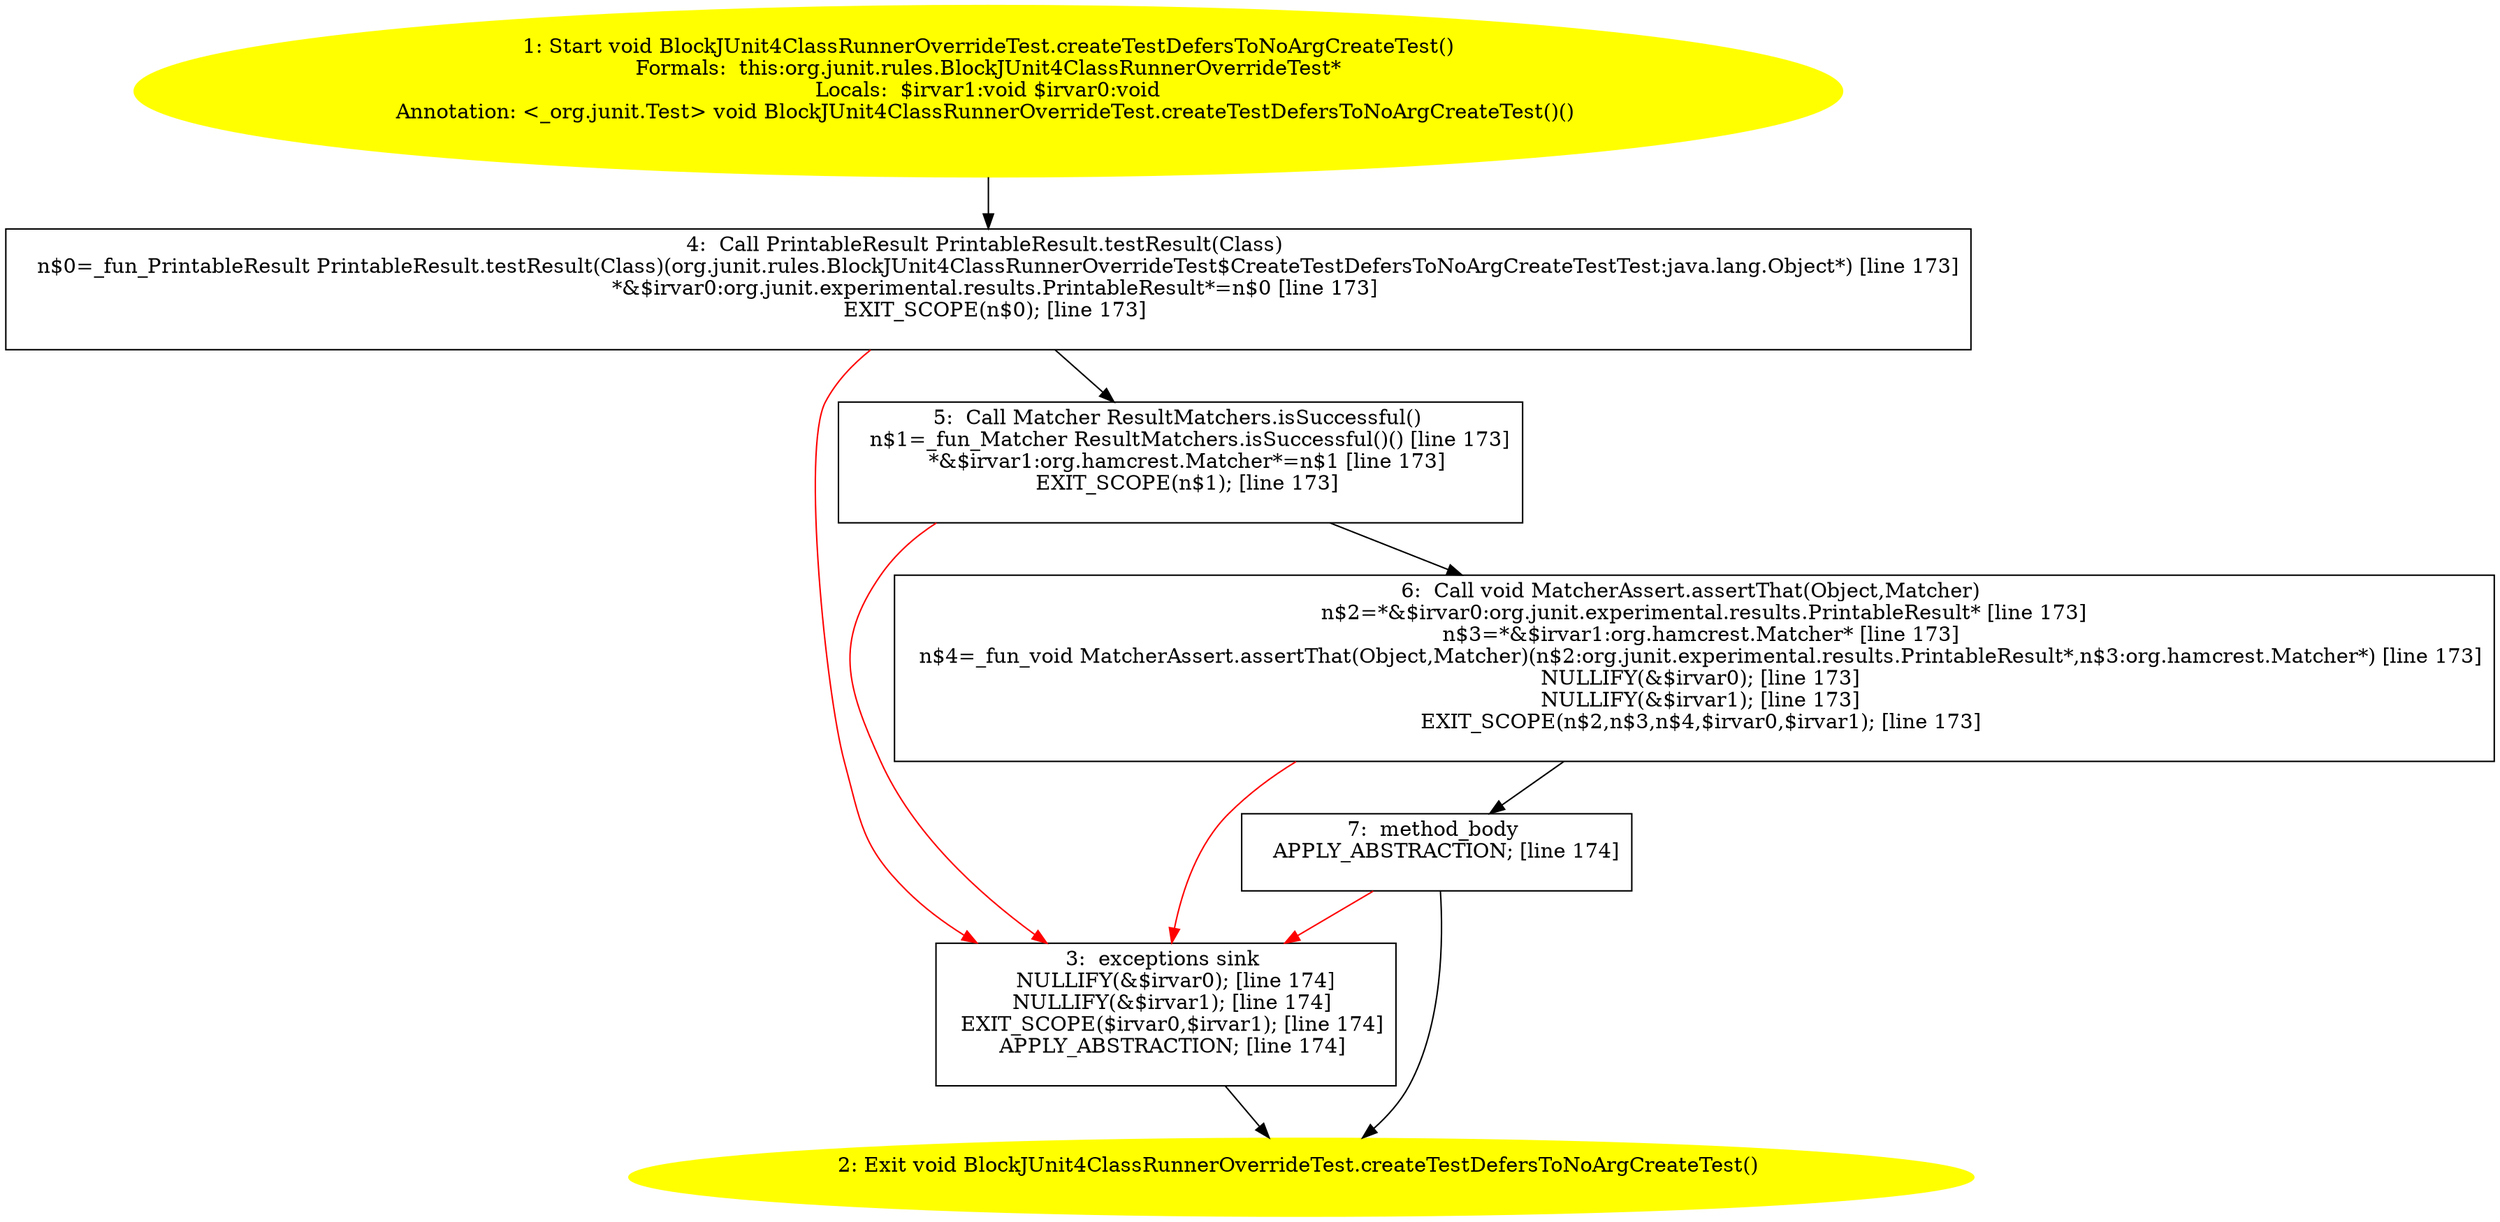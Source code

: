 /* @generated */
digraph cfg {
"org.junit.rules.BlockJUnit4ClassRunnerOverrideTest.createTestDefersToNoArgCreateTest():void.73ee6f3c30aa94e0ce799183ecc8ef74_1" [label="1: Start void BlockJUnit4ClassRunnerOverrideTest.createTestDefersToNoArgCreateTest()\nFormals:  this:org.junit.rules.BlockJUnit4ClassRunnerOverrideTest*\nLocals:  $irvar1:void $irvar0:void\nAnnotation: <_org.junit.Test> void BlockJUnit4ClassRunnerOverrideTest.createTestDefersToNoArgCreateTest()() \n  " color=yellow style=filled]
	

	 "org.junit.rules.BlockJUnit4ClassRunnerOverrideTest.createTestDefersToNoArgCreateTest():void.73ee6f3c30aa94e0ce799183ecc8ef74_1" -> "org.junit.rules.BlockJUnit4ClassRunnerOverrideTest.createTestDefersToNoArgCreateTest():void.73ee6f3c30aa94e0ce799183ecc8ef74_4" ;
"org.junit.rules.BlockJUnit4ClassRunnerOverrideTest.createTestDefersToNoArgCreateTest():void.73ee6f3c30aa94e0ce799183ecc8ef74_2" [label="2: Exit void BlockJUnit4ClassRunnerOverrideTest.createTestDefersToNoArgCreateTest() \n  " color=yellow style=filled]
	

"org.junit.rules.BlockJUnit4ClassRunnerOverrideTest.createTestDefersToNoArgCreateTest():void.73ee6f3c30aa94e0ce799183ecc8ef74_3" [label="3:  exceptions sink \n   NULLIFY(&$irvar0); [line 174]\n  NULLIFY(&$irvar1); [line 174]\n  EXIT_SCOPE($irvar0,$irvar1); [line 174]\n  APPLY_ABSTRACTION; [line 174]\n " shape="box"]
	

	 "org.junit.rules.BlockJUnit4ClassRunnerOverrideTest.createTestDefersToNoArgCreateTest():void.73ee6f3c30aa94e0ce799183ecc8ef74_3" -> "org.junit.rules.BlockJUnit4ClassRunnerOverrideTest.createTestDefersToNoArgCreateTest():void.73ee6f3c30aa94e0ce799183ecc8ef74_2" ;
"org.junit.rules.BlockJUnit4ClassRunnerOverrideTest.createTestDefersToNoArgCreateTest():void.73ee6f3c30aa94e0ce799183ecc8ef74_4" [label="4:  Call PrintableResult PrintableResult.testResult(Class) \n   n$0=_fun_PrintableResult PrintableResult.testResult(Class)(org.junit.rules.BlockJUnit4ClassRunnerOverrideTest$CreateTestDefersToNoArgCreateTestTest:java.lang.Object*) [line 173]\n  *&$irvar0:org.junit.experimental.results.PrintableResult*=n$0 [line 173]\n  EXIT_SCOPE(n$0); [line 173]\n " shape="box"]
	

	 "org.junit.rules.BlockJUnit4ClassRunnerOverrideTest.createTestDefersToNoArgCreateTest():void.73ee6f3c30aa94e0ce799183ecc8ef74_4" -> "org.junit.rules.BlockJUnit4ClassRunnerOverrideTest.createTestDefersToNoArgCreateTest():void.73ee6f3c30aa94e0ce799183ecc8ef74_5" ;
	 "org.junit.rules.BlockJUnit4ClassRunnerOverrideTest.createTestDefersToNoArgCreateTest():void.73ee6f3c30aa94e0ce799183ecc8ef74_4" -> "org.junit.rules.BlockJUnit4ClassRunnerOverrideTest.createTestDefersToNoArgCreateTest():void.73ee6f3c30aa94e0ce799183ecc8ef74_3" [color="red" ];
"org.junit.rules.BlockJUnit4ClassRunnerOverrideTest.createTestDefersToNoArgCreateTest():void.73ee6f3c30aa94e0ce799183ecc8ef74_5" [label="5:  Call Matcher ResultMatchers.isSuccessful() \n   n$1=_fun_Matcher ResultMatchers.isSuccessful()() [line 173]\n  *&$irvar1:org.hamcrest.Matcher*=n$1 [line 173]\n  EXIT_SCOPE(n$1); [line 173]\n " shape="box"]
	

	 "org.junit.rules.BlockJUnit4ClassRunnerOverrideTest.createTestDefersToNoArgCreateTest():void.73ee6f3c30aa94e0ce799183ecc8ef74_5" -> "org.junit.rules.BlockJUnit4ClassRunnerOverrideTest.createTestDefersToNoArgCreateTest():void.73ee6f3c30aa94e0ce799183ecc8ef74_6" ;
	 "org.junit.rules.BlockJUnit4ClassRunnerOverrideTest.createTestDefersToNoArgCreateTest():void.73ee6f3c30aa94e0ce799183ecc8ef74_5" -> "org.junit.rules.BlockJUnit4ClassRunnerOverrideTest.createTestDefersToNoArgCreateTest():void.73ee6f3c30aa94e0ce799183ecc8ef74_3" [color="red" ];
"org.junit.rules.BlockJUnit4ClassRunnerOverrideTest.createTestDefersToNoArgCreateTest():void.73ee6f3c30aa94e0ce799183ecc8ef74_6" [label="6:  Call void MatcherAssert.assertThat(Object,Matcher) \n   n$2=*&$irvar0:org.junit.experimental.results.PrintableResult* [line 173]\n  n$3=*&$irvar1:org.hamcrest.Matcher* [line 173]\n  n$4=_fun_void MatcherAssert.assertThat(Object,Matcher)(n$2:org.junit.experimental.results.PrintableResult*,n$3:org.hamcrest.Matcher*) [line 173]\n  NULLIFY(&$irvar0); [line 173]\n  NULLIFY(&$irvar1); [line 173]\n  EXIT_SCOPE(n$2,n$3,n$4,$irvar0,$irvar1); [line 173]\n " shape="box"]
	

	 "org.junit.rules.BlockJUnit4ClassRunnerOverrideTest.createTestDefersToNoArgCreateTest():void.73ee6f3c30aa94e0ce799183ecc8ef74_6" -> "org.junit.rules.BlockJUnit4ClassRunnerOverrideTest.createTestDefersToNoArgCreateTest():void.73ee6f3c30aa94e0ce799183ecc8ef74_7" ;
	 "org.junit.rules.BlockJUnit4ClassRunnerOverrideTest.createTestDefersToNoArgCreateTest():void.73ee6f3c30aa94e0ce799183ecc8ef74_6" -> "org.junit.rules.BlockJUnit4ClassRunnerOverrideTest.createTestDefersToNoArgCreateTest():void.73ee6f3c30aa94e0ce799183ecc8ef74_3" [color="red" ];
"org.junit.rules.BlockJUnit4ClassRunnerOverrideTest.createTestDefersToNoArgCreateTest():void.73ee6f3c30aa94e0ce799183ecc8ef74_7" [label="7:  method_body \n   APPLY_ABSTRACTION; [line 174]\n " shape="box"]
	

	 "org.junit.rules.BlockJUnit4ClassRunnerOverrideTest.createTestDefersToNoArgCreateTest():void.73ee6f3c30aa94e0ce799183ecc8ef74_7" -> "org.junit.rules.BlockJUnit4ClassRunnerOverrideTest.createTestDefersToNoArgCreateTest():void.73ee6f3c30aa94e0ce799183ecc8ef74_2" ;
	 "org.junit.rules.BlockJUnit4ClassRunnerOverrideTest.createTestDefersToNoArgCreateTest():void.73ee6f3c30aa94e0ce799183ecc8ef74_7" -> "org.junit.rules.BlockJUnit4ClassRunnerOverrideTest.createTestDefersToNoArgCreateTest():void.73ee6f3c30aa94e0ce799183ecc8ef74_3" [color="red" ];
}
